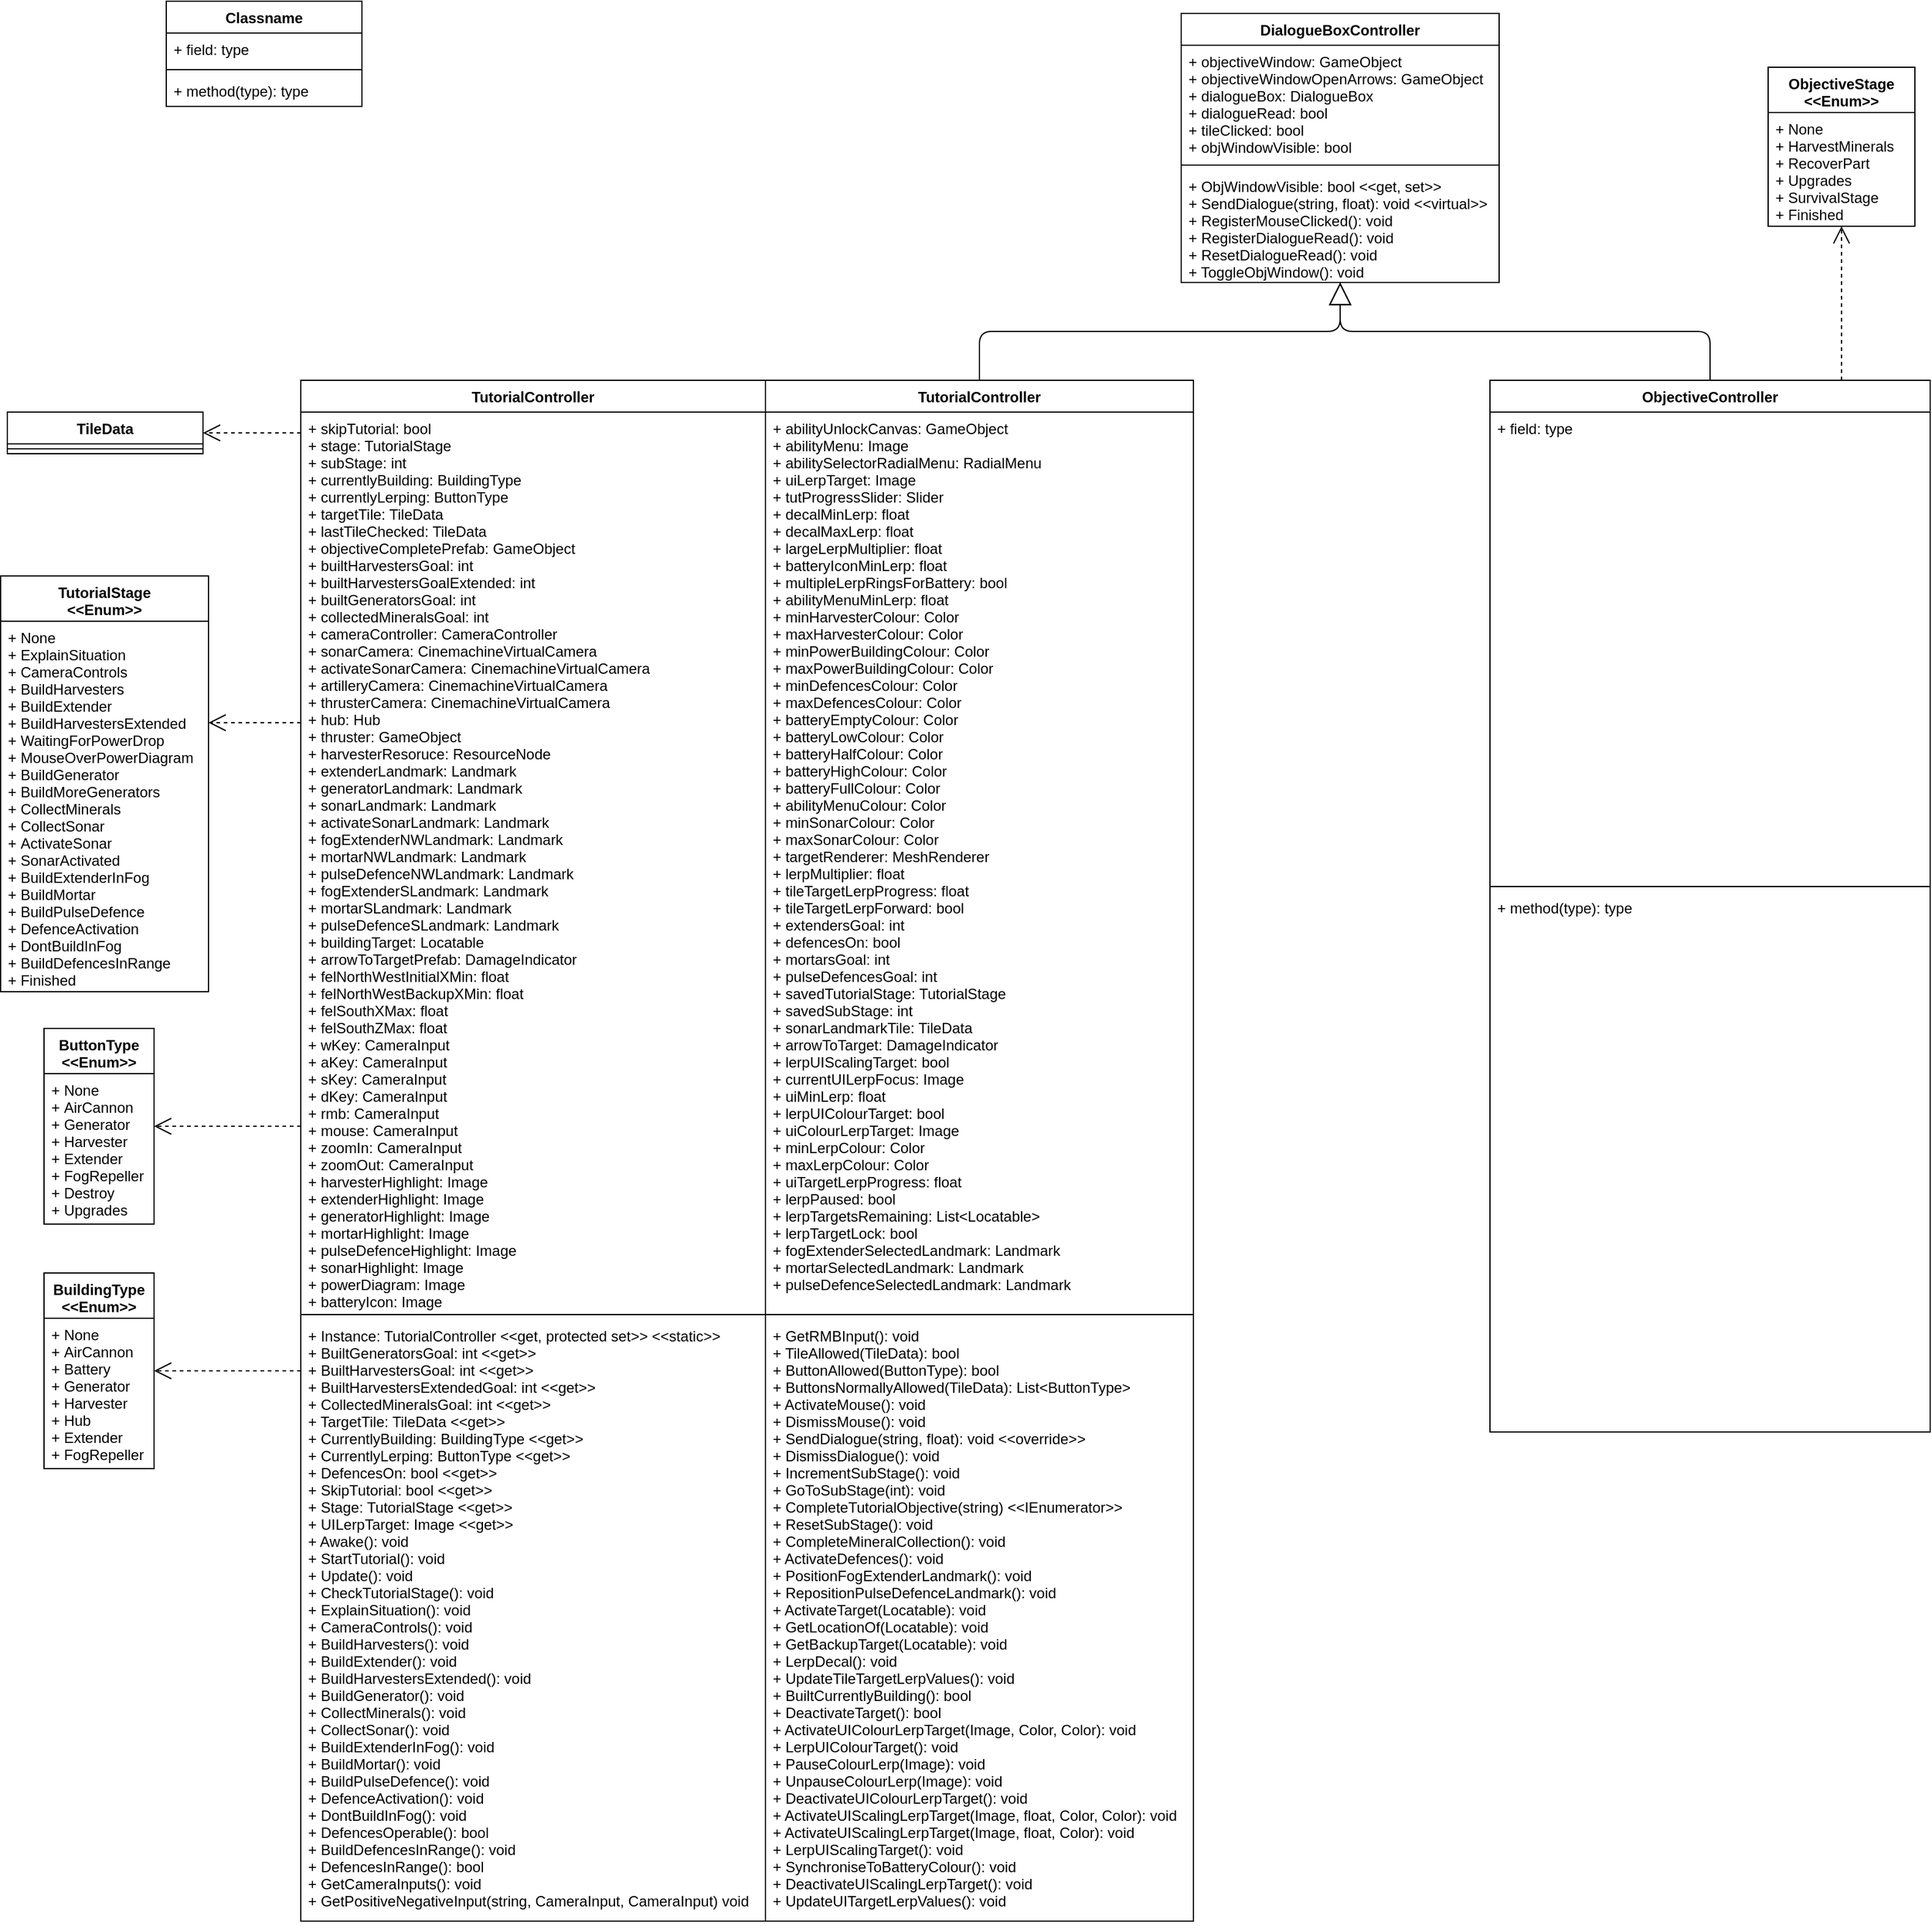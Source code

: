 <mxfile version="12.1.0" type="device" pages="1"><diagram id="YUg2zM-sCg1uVjp_kUEC" name="Page-1"><mxGraphModel dx="2730" dy="2283" grid="1" gridSize="10" guides="1" tooltips="1" connect="1" arrows="1" fold="1" page="1" pageScale="1" pageWidth="850" pageHeight="1100" math="0" shadow="0"><root><mxCell id="0"/><mxCell id="1" parent="0"/><mxCell id="gWK-a_ovRSap_i8TurQI-1" value="TutorialStage&#10;&lt;&lt;Enum&gt;&gt;" style="swimlane;fontStyle=1;align=center;verticalAlign=top;childLayout=stackLayout;horizontal=1;startSize=37;horizontalStack=0;resizeParent=1;resizeParentMax=0;resizeLast=0;collapsible=1;marginBottom=0;" vertex="1" parent="1"><mxGeometry x="-85.5" y="520" width="170" height="340" as="geometry"/></mxCell><mxCell id="gWK-a_ovRSap_i8TurQI-2" value="+ None&#10;+ ExplainSituation&#10;+ CameraControls&#10;+ BuildHarvesters&#10;+ BuildExtender&#10;+ BuildHarvestersExtended&#10;+ WaitingForPowerDrop&#10;+ MouseOverPowerDiagram&#10;+ BuildGenerator&#10;+ BuildMoreGenerators&#10;+ CollectMinerals&#10;+ CollectSonar&#10;+ ActivateSonar&#10;+ SonarActivated&#10;+ BuildExtenderInFog&#10;+ BuildMortar&#10;+ BuildPulseDefence&#10;+ DefenceActivation&#10;+ DontBuildInFog&#10;+ BuildDefencesInRange&#10;+ Finished" style="text;strokeColor=none;fillColor=none;align=left;verticalAlign=top;spacingLeft=4;spacingRight=4;overflow=hidden;rotatable=0;points=[[0,0.5],[1,0.5]];portConstraint=eastwest;" vertex="1" parent="gWK-a_ovRSap_i8TurQI-1"><mxGeometry y="37" width="170" height="303" as="geometry"/></mxCell><mxCell id="gWK-a_ovRSap_i8TurQI-5" value="DialogueBoxController" style="swimlane;fontStyle=1;align=center;verticalAlign=top;childLayout=stackLayout;horizontal=1;startSize=26;horizontalStack=0;resizeParent=1;resizeParentMax=0;resizeLast=0;collapsible=1;marginBottom=0;" vertex="1" parent="1"><mxGeometry x="880" y="60" width="260" height="220" as="geometry"/></mxCell><mxCell id="gWK-a_ovRSap_i8TurQI-6" value="+ objectiveWindow: GameObject&#10;+ objectiveWindowOpenArrows: GameObject&#10;+ dialogueBox: DialogueBox&#10;+ dialogueRead: bool&#10;+ tileClicked: bool&#10;+ objWindowVisible: bool" style="text;strokeColor=none;fillColor=none;align=left;verticalAlign=top;spacingLeft=4;spacingRight=4;overflow=hidden;rotatable=0;points=[[0,0.5],[1,0.5]];portConstraint=eastwest;" vertex="1" parent="gWK-a_ovRSap_i8TurQI-5"><mxGeometry y="26" width="260" height="94" as="geometry"/></mxCell><mxCell id="gWK-a_ovRSap_i8TurQI-7" value="" style="line;strokeWidth=1;fillColor=none;align=left;verticalAlign=middle;spacingTop=-1;spacingLeft=3;spacingRight=3;rotatable=0;labelPosition=right;points=[];portConstraint=eastwest;" vertex="1" parent="gWK-a_ovRSap_i8TurQI-5"><mxGeometry y="120" width="260" height="8" as="geometry"/></mxCell><mxCell id="gWK-a_ovRSap_i8TurQI-8" value="+ ObjWindowVisible: bool &lt;&lt;get, set&gt;&gt;&#10;+ SendDialogue(string, float): void &lt;&lt;virtual&gt;&gt;&#10;+ RegisterMouseClicked(): void&#10;+ RegisterDialogueRead(): void&#10;+ ResetDialogueRead(): void&#10;+ ToggleObjWindow(): void" style="text;strokeColor=none;fillColor=none;align=left;verticalAlign=top;spacingLeft=4;spacingRight=4;overflow=hidden;rotatable=0;points=[[0,0.5],[1,0.5]];portConstraint=eastwest;" vertex="1" parent="gWK-a_ovRSap_i8TurQI-5"><mxGeometry y="128" width="260" height="92" as="geometry"/></mxCell><mxCell id="gWK-a_ovRSap_i8TurQI-9" value="TutorialController" style="swimlane;fontStyle=1;align=center;verticalAlign=top;childLayout=stackLayout;horizontal=1;startSize=26;horizontalStack=0;resizeParent=1;resizeParentMax=0;resizeLast=0;collapsible=1;marginBottom=0;movable=1;resizable=1;rotatable=1;deletable=1;editable=1;connectable=1;" vertex="1" parent="1"><mxGeometry x="160" y="360" width="380" height="1260" as="geometry"/></mxCell><mxCell id="gWK-a_ovRSap_i8TurQI-10" value="+ skipTutorial: bool&#10;+ stage: TutorialStage&#10;+ subStage: int&#10;+ currentlyBuilding: BuildingType&#10;+ currentlyLerping: ButtonType&#10;+ targetTile: TileData&#10;+ lastTileChecked: TileData&#10;+ objectiveCompletePrefab: GameObject&#10;+ builtHarvestersGoal: int&#10;+ builtHarvestersGoalExtended: int&#10;+ builtGeneratorsGoal: int&#10;+ collectedMineralsGoal: int&#10;+ cameraController: CameraController&#10;+ sonarCamera: CinemachineVirtualCamera&#10;+ activateSonarCamera: CinemachineVirtualCamera&#10;+ artilleryCamera: CinemachineVirtualCamera&#10;+ thrusterCamera: CinemachineVirtualCamera&#10;+ hub: Hub&#10;+ thruster: GameObject&#10;+ harvesterResoruce: ResourceNode&#10;+ extenderLandmark: Landmark&#10;+ generatorLandmark: Landmark&#10;+ sonarLandmark: Landmark&#10;+ activateSonarLandmark: Landmark&#10;+ fogExtenderNWLandmark: Landmark&#10;+ mortarNWLandmark: Landmark&#10;+ pulseDefenceNWLandmark: Landmark&#10;+ fogExtenderSLandmark: Landmark&#10;+ mortarSLandmark: Landmark&#10;+ pulseDefenceSLandmark: Landmark&#10;+ buildingTarget: Locatable&#10;+ arrowToTargetPrefab: DamageIndicator&#10;+ felNorthWestInitialXMin: float&#10;+ felNorthWestBackupXMin: float&#10;+ felSouthXMax: float&#10;+ felSouthZMax: float&#10;+ wKey: CameraInput&#10;+ aKey: CameraInput&#10;+ sKey: CameraInput&#10;+ dKey: CameraInput&#10;+ rmb: CameraInput&#10;+ mouse: CameraInput&#10;+ zoomIn: CameraInput&#10;+ zoomOut: CameraInput&#10;+ harvesterHighlight: Image&#10;+ extenderHighlight: Image&#10;+ generatorHighlight: Image&#10;+ mortarHighlight: Image&#10;+ pulseDefenceHighlight: Image&#10;+ sonarHighlight: Image&#10;+ powerDiagram: Image&#10;+ batteryIcon: Image&#10;&#10;" style="text;strokeColor=none;fillColor=none;align=left;verticalAlign=top;spacingLeft=4;spacingRight=4;overflow=hidden;rotatable=1;points=[[0,0.5],[1,0.5]];portConstraint=eastwest;movable=1;resizable=1;deletable=1;editable=1;connectable=1;horizontal=1;" vertex="1" parent="gWK-a_ovRSap_i8TurQI-9"><mxGeometry y="26" width="380" height="734" as="geometry"/></mxCell><mxCell id="gWK-a_ovRSap_i8TurQI-11" value="" style="line;strokeWidth=1;fillColor=none;align=left;verticalAlign=middle;spacingTop=-1;spacingLeft=3;spacingRight=3;rotatable=1;labelPosition=right;points=[];portConstraint=eastwest;movable=1;resizable=1;deletable=1;editable=1;connectable=1;" vertex="1" parent="gWK-a_ovRSap_i8TurQI-9"><mxGeometry y="760" width="380" height="8" as="geometry"/></mxCell><mxCell id="gWK-a_ovRSap_i8TurQI-12" value="+ Instance: TutorialController &lt;&lt;get, protected set&gt;&gt; &lt;&lt;static&gt;&gt;&#10;+ BuiltGeneratorsGoal: int &lt;&lt;get&gt;&gt;&#10;+ BuiltHarvestersGoal: int &lt;&lt;get&gt;&gt;&#10;+ BuiltHarvestersExtendedGoal: int &lt;&lt;get&gt;&gt;&#10;+ CollectedMineralsGoal: int &lt;&lt;get&gt;&gt;&#10;+ TargetTile: TileData &lt;&lt;get&gt;&gt;&#10;+ CurrentlyBuilding: BuildingType &lt;&lt;get&gt;&gt;&#10;+ CurrentlyLerping: ButtonType &lt;&lt;get&gt;&gt;&#10;+ DefencesOn: bool &lt;&lt;get&gt;&gt;&#10;+ SkipTutorial: bool &lt;&lt;get&gt;&gt;&#10;+ Stage: TutorialStage &lt;&lt;get&gt;&gt;&#10;+ UILerpTarget: Image &lt;&lt;get&gt;&gt;&#10;+ Awake(): void&#10;+ StartTutorial(): void&#10;+ Update(): void&#10;+ CheckTutorialStage(): void&#10;+ ExplainSituation(): void&#10;+ CameraControls(): void&#10;+ BuildHarvesters(): void&#10;+ BuildExtender(): void&#10;+ BuildHarvestersExtended(): void&#10;+ BuildGenerator(): void&#10;+ CollectMinerals(): void&#10;+ CollectSonar(): void&#10;+ BuildExtenderInFog(): void&#10;+ BuildMortar(): void&#10;+ BuildPulseDefence(): void&#10;+ DefenceActivation(): void&#10;+ DontBuildInFog(): void&#10;+ DefencesOperable(): bool&#10;+ BuildDefencesInRange(): void&#10;+ DefencesInRange(): bool&#10;+ GetCameraInputs(): void&#10;+ GetPositiveNegativeInput(string, CameraInput, CameraInput) void&#10;" style="text;strokeColor=none;fillColor=none;align=left;verticalAlign=top;spacingLeft=4;spacingRight=4;overflow=hidden;rotatable=1;points=[[0,0.5],[1,0.5]];portConstraint=eastwest;movable=1;resizable=1;deletable=1;editable=1;connectable=1;" vertex="1" parent="gWK-a_ovRSap_i8TurQI-9"><mxGeometry y="768" width="380" height="492" as="geometry"/></mxCell><mxCell id="gWK-a_ovRSap_i8TurQI-13" value="Classname" style="swimlane;fontStyle=1;align=center;verticalAlign=top;childLayout=stackLayout;horizontal=1;startSize=26;horizontalStack=0;resizeParent=1;resizeParentMax=0;resizeLast=0;collapsible=1;marginBottom=0;" vertex="1" parent="1"><mxGeometry x="50" y="50" width="160" height="86" as="geometry"/></mxCell><mxCell id="gWK-a_ovRSap_i8TurQI-14" value="+ field: type" style="text;strokeColor=none;fillColor=none;align=left;verticalAlign=top;spacingLeft=4;spacingRight=4;overflow=hidden;rotatable=0;points=[[0,0.5],[1,0.5]];portConstraint=eastwest;" vertex="1" parent="gWK-a_ovRSap_i8TurQI-13"><mxGeometry y="26" width="160" height="26" as="geometry"/></mxCell><mxCell id="gWK-a_ovRSap_i8TurQI-15" value="" style="line;strokeWidth=1;fillColor=none;align=left;verticalAlign=middle;spacingTop=-1;spacingLeft=3;spacingRight=3;rotatable=0;labelPosition=right;points=[];portConstraint=eastwest;" vertex="1" parent="gWK-a_ovRSap_i8TurQI-13"><mxGeometry y="52" width="160" height="8" as="geometry"/></mxCell><mxCell id="gWK-a_ovRSap_i8TurQI-16" value="+ method(type): type" style="text;strokeColor=none;fillColor=none;align=left;verticalAlign=top;spacingLeft=4;spacingRight=4;overflow=hidden;rotatable=0;points=[[0,0.5],[1,0.5]];portConstraint=eastwest;" vertex="1" parent="gWK-a_ovRSap_i8TurQI-13"><mxGeometry y="60" width="160" height="26" as="geometry"/></mxCell><mxCell id="gWK-a_ovRSap_i8TurQI-17" value="ButtonType&#10;&lt;&lt;Enum&gt;&gt;" style="swimlane;fontStyle=1;align=center;verticalAlign=top;childLayout=stackLayout;horizontal=1;startSize=37;horizontalStack=0;resizeParent=1;resizeParentMax=0;resizeLast=0;collapsible=1;marginBottom=0;" vertex="1" parent="1"><mxGeometry x="-50" y="890" width="90" height="160" as="geometry"/></mxCell><mxCell id="gWK-a_ovRSap_i8TurQI-18" value="+ None&#10;+ AirCannon&#10;+ Generator&#10;+ Harvester&#10;+ Extender&#10;+ FogRepeller&#10;+ Destroy&#10;+ Upgrades" style="text;strokeColor=none;fillColor=none;align=left;verticalAlign=top;spacingLeft=4;spacingRight=4;overflow=hidden;rotatable=0;points=[[0,0.5],[1,0.5]];portConstraint=eastwest;" vertex="1" parent="gWK-a_ovRSap_i8TurQI-17"><mxGeometry y="37" width="90" height="123" as="geometry"/></mxCell><mxCell id="gWK-a_ovRSap_i8TurQI-19" value="ObjectiveController" style="swimlane;fontStyle=1;align=center;verticalAlign=top;childLayout=stackLayout;horizontal=1;startSize=26;horizontalStack=0;resizeParent=1;resizeParentMax=0;resizeLast=0;collapsible=1;marginBottom=0;" vertex="1" parent="1"><mxGeometry x="1132.5" y="360" width="360" height="860" as="geometry"/></mxCell><mxCell id="gWK-a_ovRSap_i8TurQI-20" value="+ field: type" style="text;strokeColor=none;fillColor=none;align=left;verticalAlign=top;spacingLeft=4;spacingRight=4;overflow=hidden;rotatable=0;points=[[0,0.5],[1,0.5]];portConstraint=eastwest;" vertex="1" parent="gWK-a_ovRSap_i8TurQI-19"><mxGeometry y="26" width="360" height="384" as="geometry"/></mxCell><mxCell id="gWK-a_ovRSap_i8TurQI-21" value="" style="line;strokeWidth=1;fillColor=none;align=left;verticalAlign=middle;spacingTop=-1;spacingLeft=3;spacingRight=3;rotatable=0;labelPosition=right;points=[];portConstraint=eastwest;" vertex="1" parent="gWK-a_ovRSap_i8TurQI-19"><mxGeometry y="410" width="360" height="8" as="geometry"/></mxCell><mxCell id="gWK-a_ovRSap_i8TurQI-22" value="+ method(type): type" style="text;strokeColor=none;fillColor=none;align=left;verticalAlign=top;spacingLeft=4;spacingRight=4;overflow=hidden;rotatable=0;points=[[0,0.5],[1,0.5]];portConstraint=eastwest;" vertex="1" parent="gWK-a_ovRSap_i8TurQI-19"><mxGeometry y="418" width="360" height="442" as="geometry"/></mxCell><mxCell id="gWK-a_ovRSap_i8TurQI-23" value="BuildingType&#10;&lt;&lt;Enum&gt;&gt;" style="swimlane;fontStyle=1;align=center;verticalAlign=top;childLayout=stackLayout;horizontal=1;startSize=37;horizontalStack=0;resizeParent=1;resizeParentMax=0;resizeLast=0;collapsible=1;marginBottom=0;" vertex="1" parent="1"><mxGeometry x="-50" y="1090" width="90" height="160" as="geometry"/></mxCell><mxCell id="gWK-a_ovRSap_i8TurQI-24" value="+ None&#10;+ AirCannon&#10;+ Battery&#10;+ Generator&#10;+ Harvester&#10;+ Hub&#10;+ Extender&#10;+ FogRepeller" style="text;strokeColor=none;fillColor=none;align=left;verticalAlign=top;spacingLeft=4;spacingRight=4;overflow=hidden;rotatable=0;points=[[0,0.5],[1,0.5]];portConstraint=eastwest;" vertex="1" parent="gWK-a_ovRSap_i8TurQI-23"><mxGeometry y="37" width="90" height="123" as="geometry"/></mxCell><mxCell id="gWK-a_ovRSap_i8TurQI-25" value="TileData" style="swimlane;fontStyle=1;align=center;verticalAlign=top;childLayout=stackLayout;horizontal=1;startSize=26;horizontalStack=0;resizeParent=1;resizeParentMax=0;resizeLast=0;collapsible=1;marginBottom=0;" vertex="1" parent="1"><mxGeometry x="-80" y="386" width="160" height="34" as="geometry"/></mxCell><mxCell id="gWK-a_ovRSap_i8TurQI-27" value="" style="line;strokeWidth=1;fillColor=none;align=left;verticalAlign=middle;spacingTop=-1;spacingLeft=3;spacingRight=3;rotatable=0;labelPosition=right;points=[];portConstraint=eastwest;" vertex="1" parent="gWK-a_ovRSap_i8TurQI-25"><mxGeometry y="26" width="160" height="8" as="geometry"/></mxCell><mxCell id="gWK-a_ovRSap_i8TurQI-30" value="TutorialController" style="swimlane;fontStyle=1;align=center;verticalAlign=top;childLayout=stackLayout;horizontal=1;startSize=26;horizontalStack=0;resizeParent=1;resizeParentMax=0;resizeLast=0;collapsible=1;marginBottom=0;movable=1;resizable=1;rotatable=1;deletable=1;editable=1;connectable=1;" vertex="1" parent="1"><mxGeometry x="540" y="360" width="350" height="1260" as="geometry"/></mxCell><mxCell id="gWK-a_ovRSap_i8TurQI-31" value="+ abilityUnlockCanvas: GameObject&#10;+ abilityMenu: Image&#10;+ abilitySelectorRadialMenu: RadialMenu&#10;+ uiLerpTarget: Image&#10;+ tutProgressSlider: Slider&#10;+ decalMinLerp: float&#10;+ decalMaxLerp: float&#10;+ largeLerpMultiplier: float&#10;+ batteryIconMinLerp: float&#10;+ multipleLerpRingsForBattery: bool&#10;+ abilityMenuMinLerp: float&#10;+ minHarvesterColour: Color&#10;+ maxHarvesterColour: Color&#10;+ minPowerBuildingColour: Color&#10;+ maxPowerBuildingColour: Color&#10;+ minDefencesColour: Color&#10;+ maxDefencesColour: Color&#10;+ batteryEmptyColour: Color&#10;+ batteryLowColour: Color&#10;+ batteryHalfColour: Color&#10;+ batteryHighColour: Color&#10;+ batteryFullColour: Color&#10;+ abilityMenuColour: Color&#10;+ minSonarColour: Color&#10;+ maxSonarColour: Color&#10;+ targetRenderer: MeshRenderer&#10;+ lerpMultiplier: float&#10;+ tileTargetLerpProgress: float&#10;+ tileTargetLerpForward: bool&#10;+ extendersGoal: int&#10;+ defencesOn: bool&#10;+ mortarsGoal: int&#10;+ pulseDefencesGoal: int&#10;+ savedTutorialStage: TutorialStage&#10;+ savedSubStage: int&#10;+ sonarLandmarkTile: TileData&#10;+ arrowToTarget: DamageIndicator&#10;+ lerpUIScalingTarget: bool&#10;+ currentUILerpFocus: Image&#10;+ uiMinLerp: float&#10;+ lerpUIColourTarget: bool&#10;+ uiColourLerpTarget: Image&#10;+ minLerpColour: Color&#10;+ maxLerpColour: Color&#10;+ uiTargetLerpProgress: float&#10;+ lerpPaused: bool&#10;+ lerpTargetsRemaining: List&lt;Locatable&gt;&#10;+ lerpTargetLock: bool&#10;+ fogExtenderSelectedLandmark: Landmark&#10;+ mortarSelectedLandmark: Landmark&#10;+ pulseDefenceSelectedLandmark: Landmark" style="text;strokeColor=none;fillColor=none;align=left;verticalAlign=top;spacingLeft=4;spacingRight=4;overflow=hidden;rotatable=1;points=[[0,0.5],[1,0.5]];portConstraint=eastwest;movable=1;resizable=1;deletable=1;editable=1;connectable=1;" vertex="1" parent="gWK-a_ovRSap_i8TurQI-30"><mxGeometry y="26" width="350" height="734" as="geometry"/></mxCell><mxCell id="gWK-a_ovRSap_i8TurQI-32" value="" style="line;strokeWidth=1;fillColor=none;align=left;verticalAlign=middle;spacingTop=-1;spacingLeft=3;spacingRight=3;rotatable=1;labelPosition=right;points=[];portConstraint=eastwest;movable=1;resizable=1;deletable=1;editable=1;connectable=1;" vertex="1" parent="gWK-a_ovRSap_i8TurQI-30"><mxGeometry y="760" width="350" height="8" as="geometry"/></mxCell><mxCell id="gWK-a_ovRSap_i8TurQI-33" value="+ GetRMBInput(): void&#10;+ TileAllowed(TileData): bool&#10;+ ButtonAllowed(ButtonType): bool&#10;+ ButtonsNormallyAllowed(TileData): List&lt;ButtonType&gt;&#10;+ ActivateMouse(): void&#10;+ DismissMouse(): void&#10;+ SendDialogue(string, float): void &lt;&lt;override&gt;&gt;&#10;+ DismissDialogue(): void&#10;+ IncrementSubStage(): void&#10;+ GoToSubStage(int): void&#10;+ CompleteTutorialObjective(string) &lt;&lt;IEnumerator&gt;&gt;&#10;+ ResetSubStage(): void&#10;+ CompleteMineralCollection(): void&#10;+ ActivateDefences(): void&#10;+ PositionFogExtenderLandmark(): void&#10;+ RepositionPulseDefenceLandmark(): void&#10;+ ActivateTarget(Locatable): void&#10;+ GetLocationOf(Locatable): void&#10;+ GetBackupTarget(Locatable): void&#10;+ LerpDecal(): void&#10;+ UpdateTileTargetLerpValues(): void&#10;+ BuiltCurrentlyBuilding(): bool&#10;+ DeactivateTarget(): bool&#10;+ ActivateUIColourLerpTarget(Image, Color, Color): void&#10;+ LerpUIColourTarget(): void&#10;+ PauseColourLerp(Image): void&#10;+ UnpauseColourLerp(Image): void&#10;+ DeactivateUIColourLerpTarget(): void&#10;+ ActivateUIScalingLerpTarget(Image, float, Color, Color): void&#10;+ ActivateUIScalingLerpTarget(Image, float, Color): void&#10;+ LerpUIScalingTarget(): void&#10;+ SynchroniseToBatteryColour(): void&#10;+ DeactivateUIScalingLerpTarget(): void&#10;+ UpdateUITargetLerpValues(): void" style="text;strokeColor=none;fillColor=none;align=left;verticalAlign=top;spacingLeft=4;spacingRight=4;overflow=hidden;rotatable=1;points=[[0,0.5],[1,0.5]];portConstraint=eastwest;movable=1;resizable=1;deletable=1;editable=1;connectable=1;" vertex="1" parent="gWK-a_ovRSap_i8TurQI-30"><mxGeometry y="768" width="350" height="492" as="geometry"/></mxCell><mxCell id="gWK-a_ovRSap_i8TurQI-34" value="ObjectiveStage&#10;&lt;&lt;Enum&gt;&gt;" style="swimlane;fontStyle=1;align=center;verticalAlign=top;childLayout=stackLayout;horizontal=1;startSize=37;horizontalStack=0;resizeParent=1;resizeParentMax=0;resizeLast=0;collapsible=1;marginBottom=0;" vertex="1" parent="1"><mxGeometry x="1360" y="104" width="120" height="130" as="geometry"/></mxCell><mxCell id="gWK-a_ovRSap_i8TurQI-35" value="+ None&#10;+ HarvestMinerals&#10;+ RecoverPart&#10;+ Upgrades&#10;+ SurvivalStage&#10;+ Finished" style="text;strokeColor=none;fillColor=none;align=left;verticalAlign=top;spacingLeft=4;spacingRight=4;overflow=hidden;rotatable=0;points=[[0,0.5],[1,0.5]];portConstraint=eastwest;" vertex="1" parent="gWK-a_ovRSap_i8TurQI-34"><mxGeometry y="37" width="120" height="93" as="geometry"/></mxCell><mxCell id="gWK-a_ovRSap_i8TurQI-36" value="" style="endArrow=block;endSize=16;endFill=0;html=1;edgeStyle=orthogonalEdgeStyle;" edge="1" parent="1" source="gWK-a_ovRSap_i8TurQI-30" target="gWK-a_ovRSap_i8TurQI-5"><mxGeometry x="-0.25" width="160" relative="1" as="geometry"><mxPoint x="660" y="190" as="sourcePoint"/><mxPoint x="820" y="190" as="targetPoint"/><mxPoint as="offset"/></mxGeometry></mxCell><mxCell id="gWK-a_ovRSap_i8TurQI-37" value="" style="endArrow=block;endSize=16;endFill=0;html=1;edgeStyle=orthogonalEdgeStyle;" edge="1" parent="1" source="gWK-a_ovRSap_i8TurQI-19" target="gWK-a_ovRSap_i8TurQI-5"><mxGeometry x="-0.25" width="160" relative="1" as="geometry"><mxPoint x="900" y="513.559" as="sourcePoint"/><mxPoint x="980.427" y="290.0" as="targetPoint"/><mxPoint as="offset"/></mxGeometry></mxCell><mxCell id="gWK-a_ovRSap_i8TurQI-38" value="" style="endArrow=open;endSize=12;dashed=1;html=1;edgeStyle=orthogonalEdgeStyle;" edge="1" parent="1" source="gWK-a_ovRSap_i8TurQI-9" target="gWK-a_ovRSap_i8TurQI-25"><mxGeometry width="160" relative="1" as="geometry"><mxPoint x="260" y="280" as="sourcePoint"/><mxPoint x="420" y="280" as="targetPoint"/><Array as="points"><mxPoint x="120" y="403"/><mxPoint x="120" y="403"/></Array></mxGeometry></mxCell><mxCell id="gWK-a_ovRSap_i8TurQI-39" value="" style="endArrow=open;endSize=12;dashed=1;html=1;edgeStyle=orthogonalEdgeStyle;" edge="1" parent="1" source="gWK-a_ovRSap_i8TurQI-19" target="gWK-a_ovRSap_i8TurQI-34"><mxGeometry width="160" relative="1" as="geometry"><mxPoint x="1110" y="280" as="sourcePoint"/><mxPoint x="1270" y="280" as="targetPoint"/><Array as="points"><mxPoint x="1420" y="320"/><mxPoint x="1420" y="320"/></Array></mxGeometry></mxCell><mxCell id="gWK-a_ovRSap_i8TurQI-40" value="" style="endArrow=open;endSize=12;dashed=1;html=1;edgeStyle=orthogonalEdgeStyle;" edge="1" parent="1" source="gWK-a_ovRSap_i8TurQI-9" target="gWK-a_ovRSap_i8TurQI-1"><mxGeometry width="160" relative="1" as="geometry"><mxPoint x="170" y="413" as="sourcePoint"/><mxPoint x="90" y="413" as="targetPoint"/><Array as="points"><mxPoint x="110" y="640"/><mxPoint x="110" y="640"/></Array></mxGeometry></mxCell><mxCell id="gWK-a_ovRSap_i8TurQI-41" value="" style="endArrow=open;endSize=12;dashed=1;html=1;edgeStyle=orthogonalEdgeStyle;" edge="1" parent="1" source="gWK-a_ovRSap_i8TurQI-9" target="gWK-a_ovRSap_i8TurQI-17"><mxGeometry width="160" relative="1" as="geometry"><mxPoint x="170" y="650" as="sourcePoint"/><mxPoint x="94.5" y="650" as="targetPoint"/><Array as="points"><mxPoint x="130" y="970"/><mxPoint x="130" y="970"/></Array></mxGeometry></mxCell><mxCell id="gWK-a_ovRSap_i8TurQI-42" value="" style="endArrow=open;endSize=12;dashed=1;html=1;edgeStyle=orthogonalEdgeStyle;" edge="1" parent="1" source="gWK-a_ovRSap_i8TurQI-9" target="gWK-a_ovRSap_i8TurQI-23"><mxGeometry width="160" relative="1" as="geometry"><mxPoint x="170" y="980" as="sourcePoint"/><mxPoint x="50" y="980" as="targetPoint"/><Array as="points"><mxPoint x="90" y="1170"/><mxPoint x="90" y="1170"/></Array></mxGeometry></mxCell></root></mxGraphModel></diagram></mxfile>